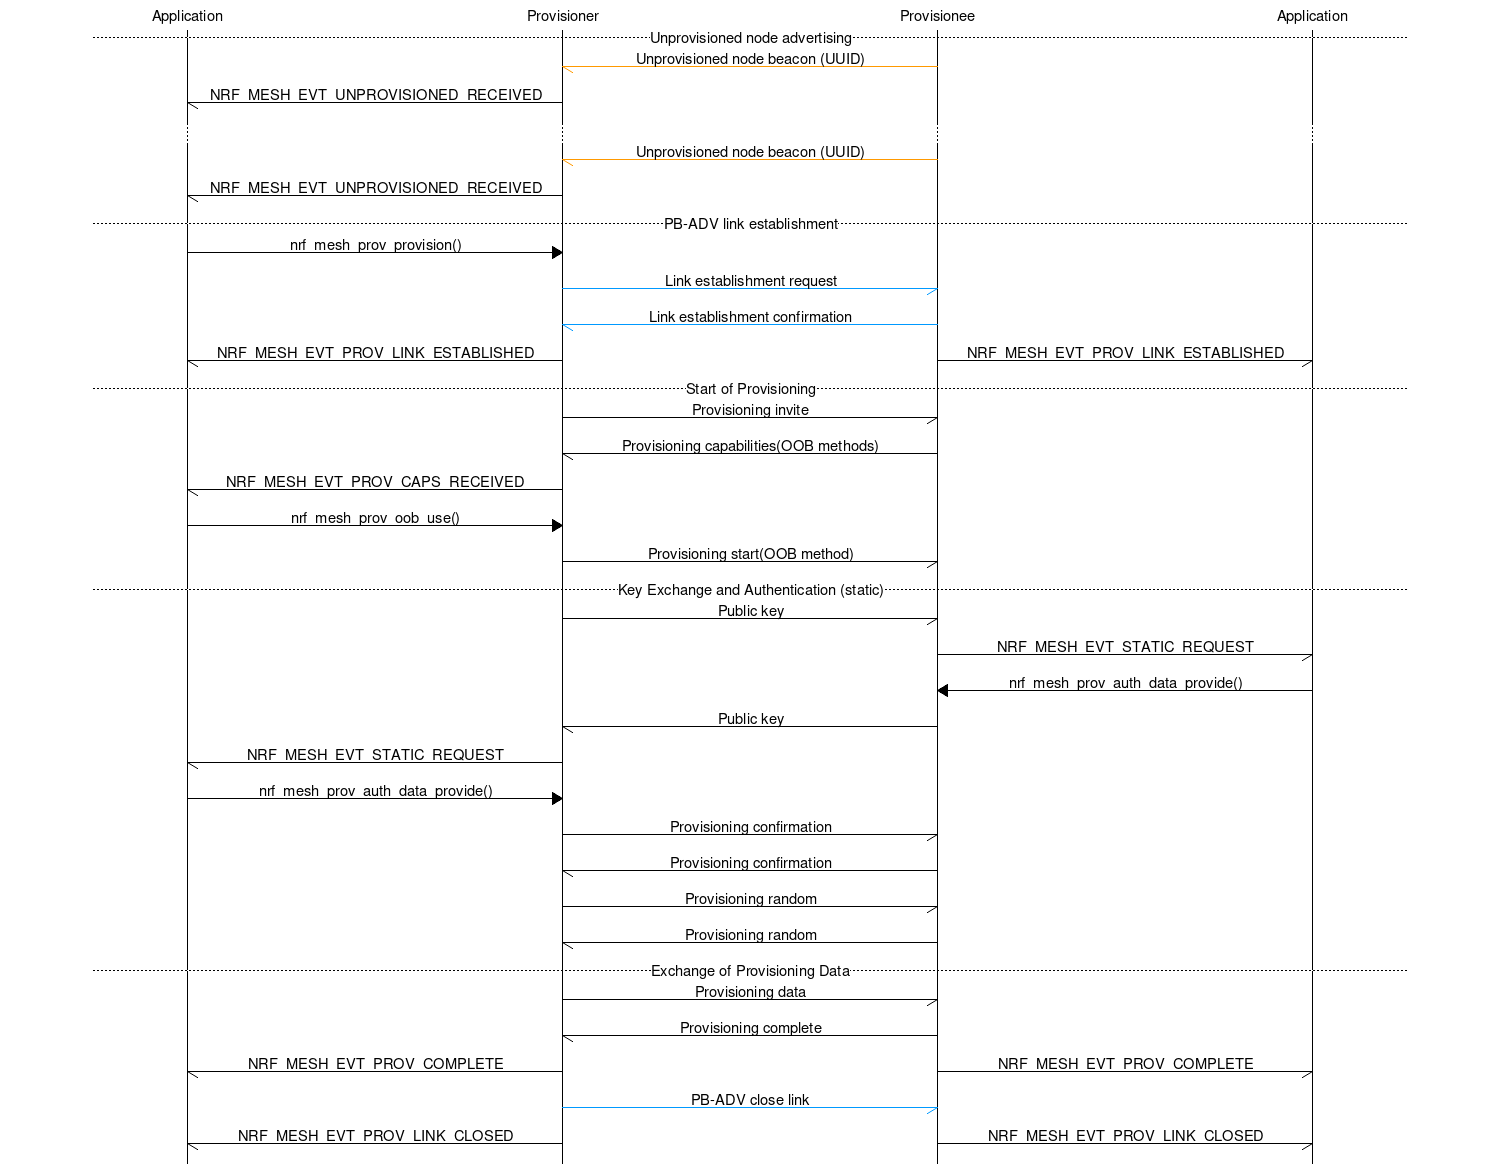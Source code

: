 # MSC for the provisioning process showing both devices

msc {
    hscale="2.5";

    a [label="Application"], b[label="Provisioner"], c[label="Provisionee"], d[label="Application"];

    ---  [label="Unprovisioned node advertising"];
    c->b [label="Unprovisioned node beacon (UUID)", linecolor="#ff9900"];
    b->a [label="NRF_MESH_EVT_UNPROVISIONED_RECEIVED"];
    ...;
    c->b [label="Unprovisioned node beacon (UUID)", linecolor="#ff9900"];
    b->a [label="NRF_MESH_EVT_UNPROVISIONED_RECEIVED"];

    ---  [label="PB-ADV link establishment"]; 
    a=>b [label="nrf_mesh_prov_provision()"];
    b->c [label="Link establishment request", linecolor="#0099ff"];
    c->b [label="Link establishment confirmation", linecolor="#0099ff"];
    b->a [label="NRF_MESH_EVT_PROV_LINK_ESTABLISHED"], c->d [label="NRF_MESH_EVT_PROV_LINK_ESTABLISHED"];

    ---  [label="Start of Provisioning"];
    b->c [label="Provisioning invite"];
    c->b [label="Provisioning capabilities(OOB methods)"];
    b->a [label="NRF_MESH_EVT_PROV_CAPS_RECEIVED"];
    a=>b [label="nrf_mesh_prov_oob_use()"];
    b->c [label="Provisioning start(OOB method)"];

    ---  [label="Key Exchange and Authentication (static)"];
    b->c [label="Public key"];
    c->d [label="NRF_MESH_EVT_STATIC_REQUEST"];
    d=>c [label="nrf_mesh_prov_auth_data_provide()"];
    c->b [label="Public key"];
    b->a [label="NRF_MESH_EVT_STATIC_REQUEST"];
    a=>b [label="nrf_mesh_prov_auth_data_provide()"];
    b->c [label="Provisioning confirmation"];
    c->b [label="Provisioning confirmation"];
    b->c [label="Provisioning random"];
    c->b [label="Provisioning random"];

    ---  [label="Exchange of Provisioning Data"];
    b->c [label="Provisioning data"];
    c->b [label="Provisioning complete"];
    b->a [label="NRF_MESH_EVT_PROV_COMPLETE"], c->d [label="NRF_MESH_EVT_PROV_COMPLETE"];
    b->c [label="PB-ADV close link", linecolor="#0099ff"];
    b->a [label="NRF_MESH_EVT_PROV_LINK_CLOSED"], c->d [label="NRF_MESH_EVT_PROV_LINK_CLOSED"];
}

